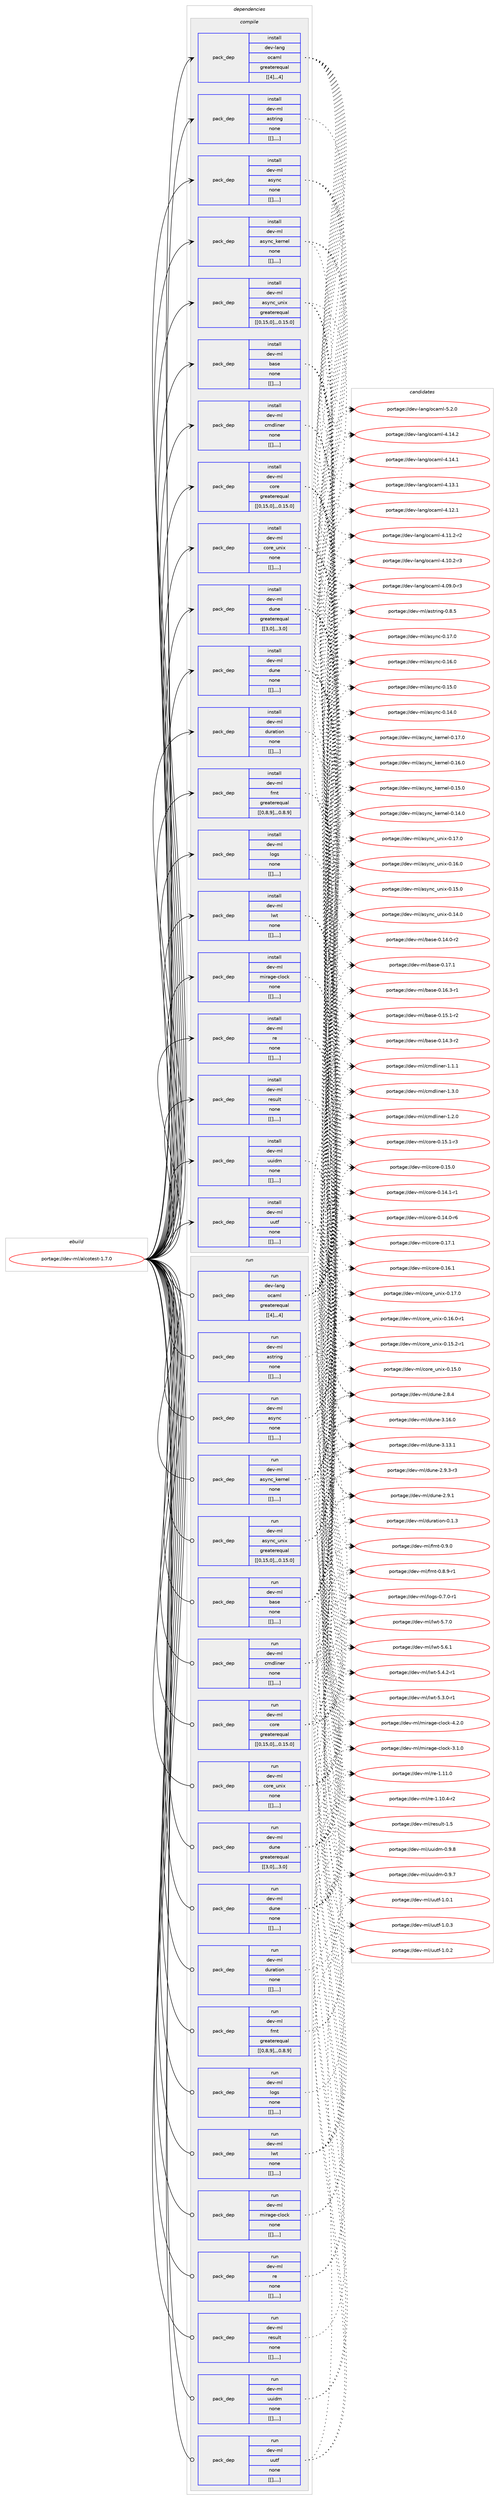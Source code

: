 digraph prolog {

# *************
# Graph options
# *************

newrank=true;
concentrate=true;
compound=true;
graph [rankdir=LR,fontname=Helvetica,fontsize=10,ranksep=1.5];#, ranksep=2.5, nodesep=0.2];
edge  [arrowhead=vee];
node  [fontname=Helvetica,fontsize=10];

# **********
# The ebuild
# **********

subgraph cluster_leftcol {
color=gray;
label=<<i>ebuild</i>>;
id [label="portage://dev-ml/alcotest-1.7.0", color=red, width=4, href="../dev-ml/alcotest-1.7.0.svg"];
}

# ****************
# The dependencies
# ****************

subgraph cluster_midcol {
color=gray;
label=<<i>dependencies</i>>;
subgraph cluster_compile {
fillcolor="#eeeeee";
style=filled;
label=<<i>compile</i>>;
subgraph pack87056 {
dependency118368 [label=<<TABLE BORDER="0" CELLBORDER="1" CELLSPACING="0" CELLPADDING="4" WIDTH="220"><TR><TD ROWSPAN="6" CELLPADDING="30">pack_dep</TD></TR><TR><TD WIDTH="110">install</TD></TR><TR><TD>dev-lang</TD></TR><TR><TD>ocaml</TD></TR><TR><TD>greaterequal</TD></TR><TR><TD>[[4],,,4]</TD></TR></TABLE>>, shape=none, color=blue];
}
id:e -> dependency118368:w [weight=20,style="solid",arrowhead="vee"];
subgraph pack87057 {
dependency118369 [label=<<TABLE BORDER="0" CELLBORDER="1" CELLSPACING="0" CELLPADDING="4" WIDTH="220"><TR><TD ROWSPAN="6" CELLPADDING="30">pack_dep</TD></TR><TR><TD WIDTH="110">install</TD></TR><TR><TD>dev-ml</TD></TR><TR><TD>astring</TD></TR><TR><TD>none</TD></TR><TR><TD>[[],,,,]</TD></TR></TABLE>>, shape=none, color=blue];
}
id:e -> dependency118369:w [weight=20,style="solid",arrowhead="vee"];
subgraph pack87058 {
dependency118370 [label=<<TABLE BORDER="0" CELLBORDER="1" CELLSPACING="0" CELLPADDING="4" WIDTH="220"><TR><TD ROWSPAN="6" CELLPADDING="30">pack_dep</TD></TR><TR><TD WIDTH="110">install</TD></TR><TR><TD>dev-ml</TD></TR><TR><TD>async</TD></TR><TR><TD>none</TD></TR><TR><TD>[[],,,,]</TD></TR></TABLE>>, shape=none, color=blue];
}
id:e -> dependency118370:w [weight=20,style="solid",arrowhead="vee"];
subgraph pack87059 {
dependency118371 [label=<<TABLE BORDER="0" CELLBORDER="1" CELLSPACING="0" CELLPADDING="4" WIDTH="220"><TR><TD ROWSPAN="6" CELLPADDING="30">pack_dep</TD></TR><TR><TD WIDTH="110">install</TD></TR><TR><TD>dev-ml</TD></TR><TR><TD>async_kernel</TD></TR><TR><TD>none</TD></TR><TR><TD>[[],,,,]</TD></TR></TABLE>>, shape=none, color=blue];
}
id:e -> dependency118371:w [weight=20,style="solid",arrowhead="vee"];
subgraph pack87060 {
dependency118372 [label=<<TABLE BORDER="0" CELLBORDER="1" CELLSPACING="0" CELLPADDING="4" WIDTH="220"><TR><TD ROWSPAN="6" CELLPADDING="30">pack_dep</TD></TR><TR><TD WIDTH="110">install</TD></TR><TR><TD>dev-ml</TD></TR><TR><TD>async_unix</TD></TR><TR><TD>greaterequal</TD></TR><TR><TD>[[0,15,0],,,0.15.0]</TD></TR></TABLE>>, shape=none, color=blue];
}
id:e -> dependency118372:w [weight=20,style="solid",arrowhead="vee"];
subgraph pack87061 {
dependency118373 [label=<<TABLE BORDER="0" CELLBORDER="1" CELLSPACING="0" CELLPADDING="4" WIDTH="220"><TR><TD ROWSPAN="6" CELLPADDING="30">pack_dep</TD></TR><TR><TD WIDTH="110">install</TD></TR><TR><TD>dev-ml</TD></TR><TR><TD>base</TD></TR><TR><TD>none</TD></TR><TR><TD>[[],,,,]</TD></TR></TABLE>>, shape=none, color=blue];
}
id:e -> dependency118373:w [weight=20,style="solid",arrowhead="vee"];
subgraph pack87062 {
dependency118374 [label=<<TABLE BORDER="0" CELLBORDER="1" CELLSPACING="0" CELLPADDING="4" WIDTH="220"><TR><TD ROWSPAN="6" CELLPADDING="30">pack_dep</TD></TR><TR><TD WIDTH="110">install</TD></TR><TR><TD>dev-ml</TD></TR><TR><TD>cmdliner</TD></TR><TR><TD>none</TD></TR><TR><TD>[[],,,,]</TD></TR></TABLE>>, shape=none, color=blue];
}
id:e -> dependency118374:w [weight=20,style="solid",arrowhead="vee"];
subgraph pack87063 {
dependency118375 [label=<<TABLE BORDER="0" CELLBORDER="1" CELLSPACING="0" CELLPADDING="4" WIDTH="220"><TR><TD ROWSPAN="6" CELLPADDING="30">pack_dep</TD></TR><TR><TD WIDTH="110">install</TD></TR><TR><TD>dev-ml</TD></TR><TR><TD>core</TD></TR><TR><TD>greaterequal</TD></TR><TR><TD>[[0,15,0],,,0.15.0]</TD></TR></TABLE>>, shape=none, color=blue];
}
id:e -> dependency118375:w [weight=20,style="solid",arrowhead="vee"];
subgraph pack87064 {
dependency118376 [label=<<TABLE BORDER="0" CELLBORDER="1" CELLSPACING="0" CELLPADDING="4" WIDTH="220"><TR><TD ROWSPAN="6" CELLPADDING="30">pack_dep</TD></TR><TR><TD WIDTH="110">install</TD></TR><TR><TD>dev-ml</TD></TR><TR><TD>core_unix</TD></TR><TR><TD>none</TD></TR><TR><TD>[[],,,,]</TD></TR></TABLE>>, shape=none, color=blue];
}
id:e -> dependency118376:w [weight=20,style="solid",arrowhead="vee"];
subgraph pack87065 {
dependency118377 [label=<<TABLE BORDER="0" CELLBORDER="1" CELLSPACING="0" CELLPADDING="4" WIDTH="220"><TR><TD ROWSPAN="6" CELLPADDING="30">pack_dep</TD></TR><TR><TD WIDTH="110">install</TD></TR><TR><TD>dev-ml</TD></TR><TR><TD>dune</TD></TR><TR><TD>greaterequal</TD></TR><TR><TD>[[3,0],,,3.0]</TD></TR></TABLE>>, shape=none, color=blue];
}
id:e -> dependency118377:w [weight=20,style="solid",arrowhead="vee"];
subgraph pack87066 {
dependency118378 [label=<<TABLE BORDER="0" CELLBORDER="1" CELLSPACING="0" CELLPADDING="4" WIDTH="220"><TR><TD ROWSPAN="6" CELLPADDING="30">pack_dep</TD></TR><TR><TD WIDTH="110">install</TD></TR><TR><TD>dev-ml</TD></TR><TR><TD>dune</TD></TR><TR><TD>none</TD></TR><TR><TD>[[],,,,]</TD></TR></TABLE>>, shape=none, color=blue];
}
id:e -> dependency118378:w [weight=20,style="solid",arrowhead="vee"];
subgraph pack87067 {
dependency118379 [label=<<TABLE BORDER="0" CELLBORDER="1" CELLSPACING="0" CELLPADDING="4" WIDTH="220"><TR><TD ROWSPAN="6" CELLPADDING="30">pack_dep</TD></TR><TR><TD WIDTH="110">install</TD></TR><TR><TD>dev-ml</TD></TR><TR><TD>duration</TD></TR><TR><TD>none</TD></TR><TR><TD>[[],,,,]</TD></TR></TABLE>>, shape=none, color=blue];
}
id:e -> dependency118379:w [weight=20,style="solid",arrowhead="vee"];
subgraph pack87068 {
dependency118380 [label=<<TABLE BORDER="0" CELLBORDER="1" CELLSPACING="0" CELLPADDING="4" WIDTH="220"><TR><TD ROWSPAN="6" CELLPADDING="30">pack_dep</TD></TR><TR><TD WIDTH="110">install</TD></TR><TR><TD>dev-ml</TD></TR><TR><TD>fmt</TD></TR><TR><TD>greaterequal</TD></TR><TR><TD>[[0,8,9],,,0.8.9]</TD></TR></TABLE>>, shape=none, color=blue];
}
id:e -> dependency118380:w [weight=20,style="solid",arrowhead="vee"];
subgraph pack87069 {
dependency118381 [label=<<TABLE BORDER="0" CELLBORDER="1" CELLSPACING="0" CELLPADDING="4" WIDTH="220"><TR><TD ROWSPAN="6" CELLPADDING="30">pack_dep</TD></TR><TR><TD WIDTH="110">install</TD></TR><TR><TD>dev-ml</TD></TR><TR><TD>logs</TD></TR><TR><TD>none</TD></TR><TR><TD>[[],,,,]</TD></TR></TABLE>>, shape=none, color=blue];
}
id:e -> dependency118381:w [weight=20,style="solid",arrowhead="vee"];
subgraph pack87070 {
dependency118382 [label=<<TABLE BORDER="0" CELLBORDER="1" CELLSPACING="0" CELLPADDING="4" WIDTH="220"><TR><TD ROWSPAN="6" CELLPADDING="30">pack_dep</TD></TR><TR><TD WIDTH="110">install</TD></TR><TR><TD>dev-ml</TD></TR><TR><TD>lwt</TD></TR><TR><TD>none</TD></TR><TR><TD>[[],,,,]</TD></TR></TABLE>>, shape=none, color=blue];
}
id:e -> dependency118382:w [weight=20,style="solid",arrowhead="vee"];
subgraph pack87071 {
dependency118383 [label=<<TABLE BORDER="0" CELLBORDER="1" CELLSPACING="0" CELLPADDING="4" WIDTH="220"><TR><TD ROWSPAN="6" CELLPADDING="30">pack_dep</TD></TR><TR><TD WIDTH="110">install</TD></TR><TR><TD>dev-ml</TD></TR><TR><TD>mirage-clock</TD></TR><TR><TD>none</TD></TR><TR><TD>[[],,,,]</TD></TR></TABLE>>, shape=none, color=blue];
}
id:e -> dependency118383:w [weight=20,style="solid",arrowhead="vee"];
subgraph pack87072 {
dependency118384 [label=<<TABLE BORDER="0" CELLBORDER="1" CELLSPACING="0" CELLPADDING="4" WIDTH="220"><TR><TD ROWSPAN="6" CELLPADDING="30">pack_dep</TD></TR><TR><TD WIDTH="110">install</TD></TR><TR><TD>dev-ml</TD></TR><TR><TD>re</TD></TR><TR><TD>none</TD></TR><TR><TD>[[],,,,]</TD></TR></TABLE>>, shape=none, color=blue];
}
id:e -> dependency118384:w [weight=20,style="solid",arrowhead="vee"];
subgraph pack87073 {
dependency118385 [label=<<TABLE BORDER="0" CELLBORDER="1" CELLSPACING="0" CELLPADDING="4" WIDTH="220"><TR><TD ROWSPAN="6" CELLPADDING="30">pack_dep</TD></TR><TR><TD WIDTH="110">install</TD></TR><TR><TD>dev-ml</TD></TR><TR><TD>result</TD></TR><TR><TD>none</TD></TR><TR><TD>[[],,,,]</TD></TR></TABLE>>, shape=none, color=blue];
}
id:e -> dependency118385:w [weight=20,style="solid",arrowhead="vee"];
subgraph pack87074 {
dependency118386 [label=<<TABLE BORDER="0" CELLBORDER="1" CELLSPACING="0" CELLPADDING="4" WIDTH="220"><TR><TD ROWSPAN="6" CELLPADDING="30">pack_dep</TD></TR><TR><TD WIDTH="110">install</TD></TR><TR><TD>dev-ml</TD></TR><TR><TD>uuidm</TD></TR><TR><TD>none</TD></TR><TR><TD>[[],,,,]</TD></TR></TABLE>>, shape=none, color=blue];
}
id:e -> dependency118386:w [weight=20,style="solid",arrowhead="vee"];
subgraph pack87075 {
dependency118387 [label=<<TABLE BORDER="0" CELLBORDER="1" CELLSPACING="0" CELLPADDING="4" WIDTH="220"><TR><TD ROWSPAN="6" CELLPADDING="30">pack_dep</TD></TR><TR><TD WIDTH="110">install</TD></TR><TR><TD>dev-ml</TD></TR><TR><TD>uutf</TD></TR><TR><TD>none</TD></TR><TR><TD>[[],,,,]</TD></TR></TABLE>>, shape=none, color=blue];
}
id:e -> dependency118387:w [weight=20,style="solid",arrowhead="vee"];
}
subgraph cluster_compileandrun {
fillcolor="#eeeeee";
style=filled;
label=<<i>compile and run</i>>;
}
subgraph cluster_run {
fillcolor="#eeeeee";
style=filled;
label=<<i>run</i>>;
subgraph pack87076 {
dependency118388 [label=<<TABLE BORDER="0" CELLBORDER="1" CELLSPACING="0" CELLPADDING="4" WIDTH="220"><TR><TD ROWSPAN="6" CELLPADDING="30">pack_dep</TD></TR><TR><TD WIDTH="110">run</TD></TR><TR><TD>dev-lang</TD></TR><TR><TD>ocaml</TD></TR><TR><TD>greaterequal</TD></TR><TR><TD>[[4],,,4]</TD></TR></TABLE>>, shape=none, color=blue];
}
id:e -> dependency118388:w [weight=20,style="solid",arrowhead="odot"];
subgraph pack87077 {
dependency118389 [label=<<TABLE BORDER="0" CELLBORDER="1" CELLSPACING="0" CELLPADDING="4" WIDTH="220"><TR><TD ROWSPAN="6" CELLPADDING="30">pack_dep</TD></TR><TR><TD WIDTH="110">run</TD></TR><TR><TD>dev-ml</TD></TR><TR><TD>astring</TD></TR><TR><TD>none</TD></TR><TR><TD>[[],,,,]</TD></TR></TABLE>>, shape=none, color=blue];
}
id:e -> dependency118389:w [weight=20,style="solid",arrowhead="odot"];
subgraph pack87078 {
dependency118390 [label=<<TABLE BORDER="0" CELLBORDER="1" CELLSPACING="0" CELLPADDING="4" WIDTH="220"><TR><TD ROWSPAN="6" CELLPADDING="30">pack_dep</TD></TR><TR><TD WIDTH="110">run</TD></TR><TR><TD>dev-ml</TD></TR><TR><TD>async</TD></TR><TR><TD>none</TD></TR><TR><TD>[[],,,,]</TD></TR></TABLE>>, shape=none, color=blue];
}
id:e -> dependency118390:w [weight=20,style="solid",arrowhead="odot"];
subgraph pack87079 {
dependency118391 [label=<<TABLE BORDER="0" CELLBORDER="1" CELLSPACING="0" CELLPADDING="4" WIDTH="220"><TR><TD ROWSPAN="6" CELLPADDING="30">pack_dep</TD></TR><TR><TD WIDTH="110">run</TD></TR><TR><TD>dev-ml</TD></TR><TR><TD>async_kernel</TD></TR><TR><TD>none</TD></TR><TR><TD>[[],,,,]</TD></TR></TABLE>>, shape=none, color=blue];
}
id:e -> dependency118391:w [weight=20,style="solid",arrowhead="odot"];
subgraph pack87080 {
dependency118392 [label=<<TABLE BORDER="0" CELLBORDER="1" CELLSPACING="0" CELLPADDING="4" WIDTH="220"><TR><TD ROWSPAN="6" CELLPADDING="30">pack_dep</TD></TR><TR><TD WIDTH="110">run</TD></TR><TR><TD>dev-ml</TD></TR><TR><TD>async_unix</TD></TR><TR><TD>greaterequal</TD></TR><TR><TD>[[0,15,0],,,0.15.0]</TD></TR></TABLE>>, shape=none, color=blue];
}
id:e -> dependency118392:w [weight=20,style="solid",arrowhead="odot"];
subgraph pack87081 {
dependency118393 [label=<<TABLE BORDER="0" CELLBORDER="1" CELLSPACING="0" CELLPADDING="4" WIDTH="220"><TR><TD ROWSPAN="6" CELLPADDING="30">pack_dep</TD></TR><TR><TD WIDTH="110">run</TD></TR><TR><TD>dev-ml</TD></TR><TR><TD>base</TD></TR><TR><TD>none</TD></TR><TR><TD>[[],,,,]</TD></TR></TABLE>>, shape=none, color=blue];
}
id:e -> dependency118393:w [weight=20,style="solid",arrowhead="odot"];
subgraph pack87082 {
dependency118394 [label=<<TABLE BORDER="0" CELLBORDER="1" CELLSPACING="0" CELLPADDING="4" WIDTH="220"><TR><TD ROWSPAN="6" CELLPADDING="30">pack_dep</TD></TR><TR><TD WIDTH="110">run</TD></TR><TR><TD>dev-ml</TD></TR><TR><TD>cmdliner</TD></TR><TR><TD>none</TD></TR><TR><TD>[[],,,,]</TD></TR></TABLE>>, shape=none, color=blue];
}
id:e -> dependency118394:w [weight=20,style="solid",arrowhead="odot"];
subgraph pack87083 {
dependency118395 [label=<<TABLE BORDER="0" CELLBORDER="1" CELLSPACING="0" CELLPADDING="4" WIDTH="220"><TR><TD ROWSPAN="6" CELLPADDING="30">pack_dep</TD></TR><TR><TD WIDTH="110">run</TD></TR><TR><TD>dev-ml</TD></TR><TR><TD>core</TD></TR><TR><TD>greaterequal</TD></TR><TR><TD>[[0,15,0],,,0.15.0]</TD></TR></TABLE>>, shape=none, color=blue];
}
id:e -> dependency118395:w [weight=20,style="solid",arrowhead="odot"];
subgraph pack87084 {
dependency118396 [label=<<TABLE BORDER="0" CELLBORDER="1" CELLSPACING="0" CELLPADDING="4" WIDTH="220"><TR><TD ROWSPAN="6" CELLPADDING="30">pack_dep</TD></TR><TR><TD WIDTH="110">run</TD></TR><TR><TD>dev-ml</TD></TR><TR><TD>core_unix</TD></TR><TR><TD>none</TD></TR><TR><TD>[[],,,,]</TD></TR></TABLE>>, shape=none, color=blue];
}
id:e -> dependency118396:w [weight=20,style="solid",arrowhead="odot"];
subgraph pack87085 {
dependency118397 [label=<<TABLE BORDER="0" CELLBORDER="1" CELLSPACING="0" CELLPADDING="4" WIDTH="220"><TR><TD ROWSPAN="6" CELLPADDING="30">pack_dep</TD></TR><TR><TD WIDTH="110">run</TD></TR><TR><TD>dev-ml</TD></TR><TR><TD>dune</TD></TR><TR><TD>greaterequal</TD></TR><TR><TD>[[3,0],,,3.0]</TD></TR></TABLE>>, shape=none, color=blue];
}
id:e -> dependency118397:w [weight=20,style="solid",arrowhead="odot"];
subgraph pack87086 {
dependency118398 [label=<<TABLE BORDER="0" CELLBORDER="1" CELLSPACING="0" CELLPADDING="4" WIDTH="220"><TR><TD ROWSPAN="6" CELLPADDING="30">pack_dep</TD></TR><TR><TD WIDTH="110">run</TD></TR><TR><TD>dev-ml</TD></TR><TR><TD>dune</TD></TR><TR><TD>none</TD></TR><TR><TD>[[],,,,]</TD></TR></TABLE>>, shape=none, color=blue];
}
id:e -> dependency118398:w [weight=20,style="solid",arrowhead="odot"];
subgraph pack87087 {
dependency118399 [label=<<TABLE BORDER="0" CELLBORDER="1" CELLSPACING="0" CELLPADDING="4" WIDTH="220"><TR><TD ROWSPAN="6" CELLPADDING="30">pack_dep</TD></TR><TR><TD WIDTH="110">run</TD></TR><TR><TD>dev-ml</TD></TR><TR><TD>duration</TD></TR><TR><TD>none</TD></TR><TR><TD>[[],,,,]</TD></TR></TABLE>>, shape=none, color=blue];
}
id:e -> dependency118399:w [weight=20,style="solid",arrowhead="odot"];
subgraph pack87088 {
dependency118400 [label=<<TABLE BORDER="0" CELLBORDER="1" CELLSPACING="0" CELLPADDING="4" WIDTH="220"><TR><TD ROWSPAN="6" CELLPADDING="30">pack_dep</TD></TR><TR><TD WIDTH="110">run</TD></TR><TR><TD>dev-ml</TD></TR><TR><TD>fmt</TD></TR><TR><TD>greaterequal</TD></TR><TR><TD>[[0,8,9],,,0.8.9]</TD></TR></TABLE>>, shape=none, color=blue];
}
id:e -> dependency118400:w [weight=20,style="solid",arrowhead="odot"];
subgraph pack87089 {
dependency118401 [label=<<TABLE BORDER="0" CELLBORDER="1" CELLSPACING="0" CELLPADDING="4" WIDTH="220"><TR><TD ROWSPAN="6" CELLPADDING="30">pack_dep</TD></TR><TR><TD WIDTH="110">run</TD></TR><TR><TD>dev-ml</TD></TR><TR><TD>logs</TD></TR><TR><TD>none</TD></TR><TR><TD>[[],,,,]</TD></TR></TABLE>>, shape=none, color=blue];
}
id:e -> dependency118401:w [weight=20,style="solid",arrowhead="odot"];
subgraph pack87090 {
dependency118402 [label=<<TABLE BORDER="0" CELLBORDER="1" CELLSPACING="0" CELLPADDING="4" WIDTH="220"><TR><TD ROWSPAN="6" CELLPADDING="30">pack_dep</TD></TR><TR><TD WIDTH="110">run</TD></TR><TR><TD>dev-ml</TD></TR><TR><TD>lwt</TD></TR><TR><TD>none</TD></TR><TR><TD>[[],,,,]</TD></TR></TABLE>>, shape=none, color=blue];
}
id:e -> dependency118402:w [weight=20,style="solid",arrowhead="odot"];
subgraph pack87091 {
dependency118403 [label=<<TABLE BORDER="0" CELLBORDER="1" CELLSPACING="0" CELLPADDING="4" WIDTH="220"><TR><TD ROWSPAN="6" CELLPADDING="30">pack_dep</TD></TR><TR><TD WIDTH="110">run</TD></TR><TR><TD>dev-ml</TD></TR><TR><TD>mirage-clock</TD></TR><TR><TD>none</TD></TR><TR><TD>[[],,,,]</TD></TR></TABLE>>, shape=none, color=blue];
}
id:e -> dependency118403:w [weight=20,style="solid",arrowhead="odot"];
subgraph pack87092 {
dependency118404 [label=<<TABLE BORDER="0" CELLBORDER="1" CELLSPACING="0" CELLPADDING="4" WIDTH="220"><TR><TD ROWSPAN="6" CELLPADDING="30">pack_dep</TD></TR><TR><TD WIDTH="110">run</TD></TR><TR><TD>dev-ml</TD></TR><TR><TD>re</TD></TR><TR><TD>none</TD></TR><TR><TD>[[],,,,]</TD></TR></TABLE>>, shape=none, color=blue];
}
id:e -> dependency118404:w [weight=20,style="solid",arrowhead="odot"];
subgraph pack87093 {
dependency118405 [label=<<TABLE BORDER="0" CELLBORDER="1" CELLSPACING="0" CELLPADDING="4" WIDTH="220"><TR><TD ROWSPAN="6" CELLPADDING="30">pack_dep</TD></TR><TR><TD WIDTH="110">run</TD></TR><TR><TD>dev-ml</TD></TR><TR><TD>result</TD></TR><TR><TD>none</TD></TR><TR><TD>[[],,,,]</TD></TR></TABLE>>, shape=none, color=blue];
}
id:e -> dependency118405:w [weight=20,style="solid",arrowhead="odot"];
subgraph pack87094 {
dependency118406 [label=<<TABLE BORDER="0" CELLBORDER="1" CELLSPACING="0" CELLPADDING="4" WIDTH="220"><TR><TD ROWSPAN="6" CELLPADDING="30">pack_dep</TD></TR><TR><TD WIDTH="110">run</TD></TR><TR><TD>dev-ml</TD></TR><TR><TD>uuidm</TD></TR><TR><TD>none</TD></TR><TR><TD>[[],,,,]</TD></TR></TABLE>>, shape=none, color=blue];
}
id:e -> dependency118406:w [weight=20,style="solid",arrowhead="odot"];
subgraph pack87095 {
dependency118407 [label=<<TABLE BORDER="0" CELLBORDER="1" CELLSPACING="0" CELLPADDING="4" WIDTH="220"><TR><TD ROWSPAN="6" CELLPADDING="30">pack_dep</TD></TR><TR><TD WIDTH="110">run</TD></TR><TR><TD>dev-ml</TD></TR><TR><TD>uutf</TD></TR><TR><TD>none</TD></TR><TR><TD>[[],,,,]</TD></TR></TABLE>>, shape=none, color=blue];
}
id:e -> dependency118407:w [weight=20,style="solid",arrowhead="odot"];
}
}

# **************
# The candidates
# **************

subgraph cluster_choices {
rank=same;
color=gray;
label=<<i>candidates</i>>;

subgraph choice87056 {
color=black;
nodesep=1;
choice1001011184510897110103471119997109108455346504648 [label="portage://dev-lang/ocaml-5.2.0", color=red, width=4,href="../dev-lang/ocaml-5.2.0.svg"];
choice100101118451089711010347111999710910845524649524650 [label="portage://dev-lang/ocaml-4.14.2", color=red, width=4,href="../dev-lang/ocaml-4.14.2.svg"];
choice100101118451089711010347111999710910845524649524649 [label="portage://dev-lang/ocaml-4.14.1", color=red, width=4,href="../dev-lang/ocaml-4.14.1.svg"];
choice100101118451089711010347111999710910845524649514649 [label="portage://dev-lang/ocaml-4.13.1", color=red, width=4,href="../dev-lang/ocaml-4.13.1.svg"];
choice100101118451089711010347111999710910845524649504649 [label="portage://dev-lang/ocaml-4.12.1", color=red, width=4,href="../dev-lang/ocaml-4.12.1.svg"];
choice1001011184510897110103471119997109108455246494946504511450 [label="portage://dev-lang/ocaml-4.11.2-r2", color=red, width=4,href="../dev-lang/ocaml-4.11.2-r2.svg"];
choice1001011184510897110103471119997109108455246494846504511451 [label="portage://dev-lang/ocaml-4.10.2-r3", color=red, width=4,href="../dev-lang/ocaml-4.10.2-r3.svg"];
choice1001011184510897110103471119997109108455246485746484511451 [label="portage://dev-lang/ocaml-4.09.0-r3", color=red, width=4,href="../dev-lang/ocaml-4.09.0-r3.svg"];
dependency118368:e -> choice1001011184510897110103471119997109108455346504648:w [style=dotted,weight="100"];
dependency118368:e -> choice100101118451089711010347111999710910845524649524650:w [style=dotted,weight="100"];
dependency118368:e -> choice100101118451089711010347111999710910845524649524649:w [style=dotted,weight="100"];
dependency118368:e -> choice100101118451089711010347111999710910845524649514649:w [style=dotted,weight="100"];
dependency118368:e -> choice100101118451089711010347111999710910845524649504649:w [style=dotted,weight="100"];
dependency118368:e -> choice1001011184510897110103471119997109108455246494946504511450:w [style=dotted,weight="100"];
dependency118368:e -> choice1001011184510897110103471119997109108455246494846504511451:w [style=dotted,weight="100"];
dependency118368:e -> choice1001011184510897110103471119997109108455246485746484511451:w [style=dotted,weight="100"];
}
subgraph choice87057 {
color=black;
nodesep=1;
choice100101118451091084797115116114105110103454846564653 [label="portage://dev-ml/astring-0.8.5", color=red, width=4,href="../dev-ml/astring-0.8.5.svg"];
dependency118369:e -> choice100101118451091084797115116114105110103454846564653:w [style=dotted,weight="100"];
}
subgraph choice87058 {
color=black;
nodesep=1;
choice1001011184510910847971151211109945484649554648 [label="portage://dev-ml/async-0.17.0", color=red, width=4,href="../dev-ml/async-0.17.0.svg"];
choice1001011184510910847971151211109945484649544648 [label="portage://dev-ml/async-0.16.0", color=red, width=4,href="../dev-ml/async-0.16.0.svg"];
choice1001011184510910847971151211109945484649534648 [label="portage://dev-ml/async-0.15.0", color=red, width=4,href="../dev-ml/async-0.15.0.svg"];
choice1001011184510910847971151211109945484649524648 [label="portage://dev-ml/async-0.14.0", color=red, width=4,href="../dev-ml/async-0.14.0.svg"];
dependency118370:e -> choice1001011184510910847971151211109945484649554648:w [style=dotted,weight="100"];
dependency118370:e -> choice1001011184510910847971151211109945484649544648:w [style=dotted,weight="100"];
dependency118370:e -> choice1001011184510910847971151211109945484649534648:w [style=dotted,weight="100"];
dependency118370:e -> choice1001011184510910847971151211109945484649524648:w [style=dotted,weight="100"];
}
subgraph choice87059 {
color=black;
nodesep=1;
choice100101118451091084797115121110999510710111411010110845484649554648 [label="portage://dev-ml/async_kernel-0.17.0", color=red, width=4,href="../dev-ml/async_kernel-0.17.0.svg"];
choice100101118451091084797115121110999510710111411010110845484649544648 [label="portage://dev-ml/async_kernel-0.16.0", color=red, width=4,href="../dev-ml/async_kernel-0.16.0.svg"];
choice100101118451091084797115121110999510710111411010110845484649534648 [label="portage://dev-ml/async_kernel-0.15.0", color=red, width=4,href="../dev-ml/async_kernel-0.15.0.svg"];
choice100101118451091084797115121110999510710111411010110845484649524648 [label="portage://dev-ml/async_kernel-0.14.0", color=red, width=4,href="../dev-ml/async_kernel-0.14.0.svg"];
dependency118371:e -> choice100101118451091084797115121110999510710111411010110845484649554648:w [style=dotted,weight="100"];
dependency118371:e -> choice100101118451091084797115121110999510710111411010110845484649544648:w [style=dotted,weight="100"];
dependency118371:e -> choice100101118451091084797115121110999510710111411010110845484649534648:w [style=dotted,weight="100"];
dependency118371:e -> choice100101118451091084797115121110999510710111411010110845484649524648:w [style=dotted,weight="100"];
}
subgraph choice87060 {
color=black;
nodesep=1;
choice100101118451091084797115121110999511711010512045484649554648 [label="portage://dev-ml/async_unix-0.17.0", color=red, width=4,href="../dev-ml/async_unix-0.17.0.svg"];
choice100101118451091084797115121110999511711010512045484649544648 [label="portage://dev-ml/async_unix-0.16.0", color=red, width=4,href="../dev-ml/async_unix-0.16.0.svg"];
choice100101118451091084797115121110999511711010512045484649534648 [label="portage://dev-ml/async_unix-0.15.0", color=red, width=4,href="../dev-ml/async_unix-0.15.0.svg"];
choice100101118451091084797115121110999511711010512045484649524648 [label="portage://dev-ml/async_unix-0.14.0", color=red, width=4,href="../dev-ml/async_unix-0.14.0.svg"];
dependency118372:e -> choice100101118451091084797115121110999511711010512045484649554648:w [style=dotted,weight="100"];
dependency118372:e -> choice100101118451091084797115121110999511711010512045484649544648:w [style=dotted,weight="100"];
dependency118372:e -> choice100101118451091084797115121110999511711010512045484649534648:w [style=dotted,weight="100"];
dependency118372:e -> choice100101118451091084797115121110999511711010512045484649524648:w [style=dotted,weight="100"];
}
subgraph choice87061 {
color=black;
nodesep=1;
choice1001011184510910847989711510145484649554649 [label="portage://dev-ml/base-0.17.1", color=red, width=4,href="../dev-ml/base-0.17.1.svg"];
choice10010111845109108479897115101454846495446514511449 [label="portage://dev-ml/base-0.16.3-r1", color=red, width=4,href="../dev-ml/base-0.16.3-r1.svg"];
choice10010111845109108479897115101454846495346494511450 [label="portage://dev-ml/base-0.15.1-r2", color=red, width=4,href="../dev-ml/base-0.15.1-r2.svg"];
choice10010111845109108479897115101454846495246514511450 [label="portage://dev-ml/base-0.14.3-r2", color=red, width=4,href="../dev-ml/base-0.14.3-r2.svg"];
choice10010111845109108479897115101454846495246484511450 [label="portage://dev-ml/base-0.14.0-r2", color=red, width=4,href="../dev-ml/base-0.14.0-r2.svg"];
dependency118373:e -> choice1001011184510910847989711510145484649554649:w [style=dotted,weight="100"];
dependency118373:e -> choice10010111845109108479897115101454846495446514511449:w [style=dotted,weight="100"];
dependency118373:e -> choice10010111845109108479897115101454846495346494511450:w [style=dotted,weight="100"];
dependency118373:e -> choice10010111845109108479897115101454846495246514511450:w [style=dotted,weight="100"];
dependency118373:e -> choice10010111845109108479897115101454846495246484511450:w [style=dotted,weight="100"];
}
subgraph choice87062 {
color=black;
nodesep=1;
choice100101118451091084799109100108105110101114454946514648 [label="portage://dev-ml/cmdliner-1.3.0", color=red, width=4,href="../dev-ml/cmdliner-1.3.0.svg"];
choice100101118451091084799109100108105110101114454946504648 [label="portage://dev-ml/cmdliner-1.2.0", color=red, width=4,href="../dev-ml/cmdliner-1.2.0.svg"];
choice100101118451091084799109100108105110101114454946494649 [label="portage://dev-ml/cmdliner-1.1.1", color=red, width=4,href="../dev-ml/cmdliner-1.1.1.svg"];
dependency118374:e -> choice100101118451091084799109100108105110101114454946514648:w [style=dotted,weight="100"];
dependency118374:e -> choice100101118451091084799109100108105110101114454946504648:w [style=dotted,weight="100"];
dependency118374:e -> choice100101118451091084799109100108105110101114454946494649:w [style=dotted,weight="100"];
}
subgraph choice87063 {
color=black;
nodesep=1;
choice10010111845109108479911111410145484649554649 [label="portage://dev-ml/core-0.17.1", color=red, width=4,href="../dev-ml/core-0.17.1.svg"];
choice10010111845109108479911111410145484649544649 [label="portage://dev-ml/core-0.16.1", color=red, width=4,href="../dev-ml/core-0.16.1.svg"];
choice100101118451091084799111114101454846495346494511451 [label="portage://dev-ml/core-0.15.1-r3", color=red, width=4,href="../dev-ml/core-0.15.1-r3.svg"];
choice10010111845109108479911111410145484649534648 [label="portage://dev-ml/core-0.15.0", color=red, width=4,href="../dev-ml/core-0.15.0.svg"];
choice100101118451091084799111114101454846495246494511449 [label="portage://dev-ml/core-0.14.1-r1", color=red, width=4,href="../dev-ml/core-0.14.1-r1.svg"];
choice100101118451091084799111114101454846495246484511454 [label="portage://dev-ml/core-0.14.0-r6", color=red, width=4,href="../dev-ml/core-0.14.0-r6.svg"];
dependency118375:e -> choice10010111845109108479911111410145484649554649:w [style=dotted,weight="100"];
dependency118375:e -> choice10010111845109108479911111410145484649544649:w [style=dotted,weight="100"];
dependency118375:e -> choice100101118451091084799111114101454846495346494511451:w [style=dotted,weight="100"];
dependency118375:e -> choice10010111845109108479911111410145484649534648:w [style=dotted,weight="100"];
dependency118375:e -> choice100101118451091084799111114101454846495246494511449:w [style=dotted,weight="100"];
dependency118375:e -> choice100101118451091084799111114101454846495246484511454:w [style=dotted,weight="100"];
}
subgraph choice87064 {
color=black;
nodesep=1;
choice1001011184510910847991111141019511711010512045484649554648 [label="portage://dev-ml/core_unix-0.17.0", color=red, width=4,href="../dev-ml/core_unix-0.17.0.svg"];
choice10010111845109108479911111410195117110105120454846495446484511449 [label="portage://dev-ml/core_unix-0.16.0-r1", color=red, width=4,href="../dev-ml/core_unix-0.16.0-r1.svg"];
choice10010111845109108479911111410195117110105120454846495346504511449 [label="portage://dev-ml/core_unix-0.15.2-r1", color=red, width=4,href="../dev-ml/core_unix-0.15.2-r1.svg"];
choice1001011184510910847991111141019511711010512045484649534648 [label="portage://dev-ml/core_unix-0.15.0", color=red, width=4,href="../dev-ml/core_unix-0.15.0.svg"];
dependency118376:e -> choice1001011184510910847991111141019511711010512045484649554648:w [style=dotted,weight="100"];
dependency118376:e -> choice10010111845109108479911111410195117110105120454846495446484511449:w [style=dotted,weight="100"];
dependency118376:e -> choice10010111845109108479911111410195117110105120454846495346504511449:w [style=dotted,weight="100"];
dependency118376:e -> choice1001011184510910847991111141019511711010512045484649534648:w [style=dotted,weight="100"];
}
subgraph choice87065 {
color=black;
nodesep=1;
choice100101118451091084710011711010145514649544648 [label="portage://dev-ml/dune-3.16.0", color=red, width=4,href="../dev-ml/dune-3.16.0.svg"];
choice100101118451091084710011711010145514649514649 [label="portage://dev-ml/dune-3.13.1", color=red, width=4,href="../dev-ml/dune-3.13.1.svg"];
choice10010111845109108471001171101014550465746514511451 [label="portage://dev-ml/dune-2.9.3-r3", color=red, width=4,href="../dev-ml/dune-2.9.3-r3.svg"];
choice1001011184510910847100117110101455046574649 [label="portage://dev-ml/dune-2.9.1", color=red, width=4,href="../dev-ml/dune-2.9.1.svg"];
choice1001011184510910847100117110101455046564652 [label="portage://dev-ml/dune-2.8.4", color=red, width=4,href="../dev-ml/dune-2.8.4.svg"];
dependency118377:e -> choice100101118451091084710011711010145514649544648:w [style=dotted,weight="100"];
dependency118377:e -> choice100101118451091084710011711010145514649514649:w [style=dotted,weight="100"];
dependency118377:e -> choice10010111845109108471001171101014550465746514511451:w [style=dotted,weight="100"];
dependency118377:e -> choice1001011184510910847100117110101455046574649:w [style=dotted,weight="100"];
dependency118377:e -> choice1001011184510910847100117110101455046564652:w [style=dotted,weight="100"];
}
subgraph choice87066 {
color=black;
nodesep=1;
choice100101118451091084710011711010145514649544648 [label="portage://dev-ml/dune-3.16.0", color=red, width=4,href="../dev-ml/dune-3.16.0.svg"];
choice100101118451091084710011711010145514649514649 [label="portage://dev-ml/dune-3.13.1", color=red, width=4,href="../dev-ml/dune-3.13.1.svg"];
choice10010111845109108471001171101014550465746514511451 [label="portage://dev-ml/dune-2.9.3-r3", color=red, width=4,href="../dev-ml/dune-2.9.3-r3.svg"];
choice1001011184510910847100117110101455046574649 [label="portage://dev-ml/dune-2.9.1", color=red, width=4,href="../dev-ml/dune-2.9.1.svg"];
choice1001011184510910847100117110101455046564652 [label="portage://dev-ml/dune-2.8.4", color=red, width=4,href="../dev-ml/dune-2.8.4.svg"];
dependency118378:e -> choice100101118451091084710011711010145514649544648:w [style=dotted,weight="100"];
dependency118378:e -> choice100101118451091084710011711010145514649514649:w [style=dotted,weight="100"];
dependency118378:e -> choice10010111845109108471001171101014550465746514511451:w [style=dotted,weight="100"];
dependency118378:e -> choice1001011184510910847100117110101455046574649:w [style=dotted,weight="100"];
dependency118378:e -> choice1001011184510910847100117110101455046564652:w [style=dotted,weight="100"];
}
subgraph choice87067 {
color=black;
nodesep=1;
choice100101118451091084710011711497116105111110454846494651 [label="portage://dev-ml/duration-0.1.3", color=red, width=4,href="../dev-ml/duration-0.1.3.svg"];
dependency118379:e -> choice100101118451091084710011711497116105111110454846494651:w [style=dotted,weight="100"];
}
subgraph choice87068 {
color=black;
nodesep=1;
choice1001011184510910847102109116454846574648 [label="portage://dev-ml/fmt-0.9.0", color=red, width=4,href="../dev-ml/fmt-0.9.0.svg"];
choice10010111845109108471021091164548465646574511449 [label="portage://dev-ml/fmt-0.8.9-r1", color=red, width=4,href="../dev-ml/fmt-0.8.9-r1.svg"];
dependency118380:e -> choice1001011184510910847102109116454846574648:w [style=dotted,weight="100"];
dependency118380:e -> choice10010111845109108471021091164548465646574511449:w [style=dotted,weight="100"];
}
subgraph choice87069 {
color=black;
nodesep=1;
choice10010111845109108471081111031154548465546484511449 [label="portage://dev-ml/logs-0.7.0-r1", color=red, width=4,href="../dev-ml/logs-0.7.0-r1.svg"];
dependency118381:e -> choice10010111845109108471081111031154548465546484511449:w [style=dotted,weight="100"];
}
subgraph choice87070 {
color=black;
nodesep=1;
choice1001011184510910847108119116455346554648 [label="portage://dev-ml/lwt-5.7.0", color=red, width=4,href="../dev-ml/lwt-5.7.0.svg"];
choice1001011184510910847108119116455346544649 [label="portage://dev-ml/lwt-5.6.1", color=red, width=4,href="../dev-ml/lwt-5.6.1.svg"];
choice10010111845109108471081191164553465246504511449 [label="portage://dev-ml/lwt-5.4.2-r1", color=red, width=4,href="../dev-ml/lwt-5.4.2-r1.svg"];
choice10010111845109108471081191164553465146484511449 [label="portage://dev-ml/lwt-5.3.0-r1", color=red, width=4,href="../dev-ml/lwt-5.3.0-r1.svg"];
dependency118382:e -> choice1001011184510910847108119116455346554648:w [style=dotted,weight="100"];
dependency118382:e -> choice1001011184510910847108119116455346544649:w [style=dotted,weight="100"];
dependency118382:e -> choice10010111845109108471081191164553465246504511449:w [style=dotted,weight="100"];
dependency118382:e -> choice10010111845109108471081191164553465146484511449:w [style=dotted,weight="100"];
}
subgraph choice87071 {
color=black;
nodesep=1;
choice100101118451091084710910511497103101459910811199107455246504648 [label="portage://dev-ml/mirage-clock-4.2.0", color=red, width=4,href="../dev-ml/mirage-clock-4.2.0.svg"];
choice100101118451091084710910511497103101459910811199107455146494648 [label="portage://dev-ml/mirage-clock-3.1.0", color=red, width=4,href="../dev-ml/mirage-clock-3.1.0.svg"];
dependency118383:e -> choice100101118451091084710910511497103101459910811199107455246504648:w [style=dotted,weight="100"];
dependency118383:e -> choice100101118451091084710910511497103101459910811199107455146494648:w [style=dotted,weight="100"];
}
subgraph choice87072 {
color=black;
nodesep=1;
choice100101118451091084711410145494649494648 [label="portage://dev-ml/re-1.11.0", color=red, width=4,href="../dev-ml/re-1.11.0.svg"];
choice1001011184510910847114101454946494846524511450 [label="portage://dev-ml/re-1.10.4-r2", color=red, width=4,href="../dev-ml/re-1.10.4-r2.svg"];
dependency118384:e -> choice100101118451091084711410145494649494648:w [style=dotted,weight="100"];
dependency118384:e -> choice1001011184510910847114101454946494846524511450:w [style=dotted,weight="100"];
}
subgraph choice87073 {
color=black;
nodesep=1;
choice100101118451091084711410111511710811645494653 [label="portage://dev-ml/result-1.5", color=red, width=4,href="../dev-ml/result-1.5.svg"];
dependency118385:e -> choice100101118451091084711410111511710811645494653:w [style=dotted,weight="100"];
}
subgraph choice87074 {
color=black;
nodesep=1;
choice1001011184510910847117117105100109454846574656 [label="portage://dev-ml/uuidm-0.9.8", color=red, width=4,href="../dev-ml/uuidm-0.9.8.svg"];
choice1001011184510910847117117105100109454846574655 [label="portage://dev-ml/uuidm-0.9.7", color=red, width=4,href="../dev-ml/uuidm-0.9.7.svg"];
dependency118386:e -> choice1001011184510910847117117105100109454846574656:w [style=dotted,weight="100"];
dependency118386:e -> choice1001011184510910847117117105100109454846574655:w [style=dotted,weight="100"];
}
subgraph choice87075 {
color=black;
nodesep=1;
choice1001011184510910847117117116102454946484651 [label="portage://dev-ml/uutf-1.0.3", color=red, width=4,href="../dev-ml/uutf-1.0.3.svg"];
choice1001011184510910847117117116102454946484650 [label="portage://dev-ml/uutf-1.0.2", color=red, width=4,href="../dev-ml/uutf-1.0.2.svg"];
choice1001011184510910847117117116102454946484649 [label="portage://dev-ml/uutf-1.0.1", color=red, width=4,href="../dev-ml/uutf-1.0.1.svg"];
dependency118387:e -> choice1001011184510910847117117116102454946484651:w [style=dotted,weight="100"];
dependency118387:e -> choice1001011184510910847117117116102454946484650:w [style=dotted,weight="100"];
dependency118387:e -> choice1001011184510910847117117116102454946484649:w [style=dotted,weight="100"];
}
subgraph choice87076 {
color=black;
nodesep=1;
choice1001011184510897110103471119997109108455346504648 [label="portage://dev-lang/ocaml-5.2.0", color=red, width=4,href="../dev-lang/ocaml-5.2.0.svg"];
choice100101118451089711010347111999710910845524649524650 [label="portage://dev-lang/ocaml-4.14.2", color=red, width=4,href="../dev-lang/ocaml-4.14.2.svg"];
choice100101118451089711010347111999710910845524649524649 [label="portage://dev-lang/ocaml-4.14.1", color=red, width=4,href="../dev-lang/ocaml-4.14.1.svg"];
choice100101118451089711010347111999710910845524649514649 [label="portage://dev-lang/ocaml-4.13.1", color=red, width=4,href="../dev-lang/ocaml-4.13.1.svg"];
choice100101118451089711010347111999710910845524649504649 [label="portage://dev-lang/ocaml-4.12.1", color=red, width=4,href="../dev-lang/ocaml-4.12.1.svg"];
choice1001011184510897110103471119997109108455246494946504511450 [label="portage://dev-lang/ocaml-4.11.2-r2", color=red, width=4,href="../dev-lang/ocaml-4.11.2-r2.svg"];
choice1001011184510897110103471119997109108455246494846504511451 [label="portage://dev-lang/ocaml-4.10.2-r3", color=red, width=4,href="../dev-lang/ocaml-4.10.2-r3.svg"];
choice1001011184510897110103471119997109108455246485746484511451 [label="portage://dev-lang/ocaml-4.09.0-r3", color=red, width=4,href="../dev-lang/ocaml-4.09.0-r3.svg"];
dependency118388:e -> choice1001011184510897110103471119997109108455346504648:w [style=dotted,weight="100"];
dependency118388:e -> choice100101118451089711010347111999710910845524649524650:w [style=dotted,weight="100"];
dependency118388:e -> choice100101118451089711010347111999710910845524649524649:w [style=dotted,weight="100"];
dependency118388:e -> choice100101118451089711010347111999710910845524649514649:w [style=dotted,weight="100"];
dependency118388:e -> choice100101118451089711010347111999710910845524649504649:w [style=dotted,weight="100"];
dependency118388:e -> choice1001011184510897110103471119997109108455246494946504511450:w [style=dotted,weight="100"];
dependency118388:e -> choice1001011184510897110103471119997109108455246494846504511451:w [style=dotted,weight="100"];
dependency118388:e -> choice1001011184510897110103471119997109108455246485746484511451:w [style=dotted,weight="100"];
}
subgraph choice87077 {
color=black;
nodesep=1;
choice100101118451091084797115116114105110103454846564653 [label="portage://dev-ml/astring-0.8.5", color=red, width=4,href="../dev-ml/astring-0.8.5.svg"];
dependency118389:e -> choice100101118451091084797115116114105110103454846564653:w [style=dotted,weight="100"];
}
subgraph choice87078 {
color=black;
nodesep=1;
choice1001011184510910847971151211109945484649554648 [label="portage://dev-ml/async-0.17.0", color=red, width=4,href="../dev-ml/async-0.17.0.svg"];
choice1001011184510910847971151211109945484649544648 [label="portage://dev-ml/async-0.16.0", color=red, width=4,href="../dev-ml/async-0.16.0.svg"];
choice1001011184510910847971151211109945484649534648 [label="portage://dev-ml/async-0.15.0", color=red, width=4,href="../dev-ml/async-0.15.0.svg"];
choice1001011184510910847971151211109945484649524648 [label="portage://dev-ml/async-0.14.0", color=red, width=4,href="../dev-ml/async-0.14.0.svg"];
dependency118390:e -> choice1001011184510910847971151211109945484649554648:w [style=dotted,weight="100"];
dependency118390:e -> choice1001011184510910847971151211109945484649544648:w [style=dotted,weight="100"];
dependency118390:e -> choice1001011184510910847971151211109945484649534648:w [style=dotted,weight="100"];
dependency118390:e -> choice1001011184510910847971151211109945484649524648:w [style=dotted,weight="100"];
}
subgraph choice87079 {
color=black;
nodesep=1;
choice100101118451091084797115121110999510710111411010110845484649554648 [label="portage://dev-ml/async_kernel-0.17.0", color=red, width=4,href="../dev-ml/async_kernel-0.17.0.svg"];
choice100101118451091084797115121110999510710111411010110845484649544648 [label="portage://dev-ml/async_kernel-0.16.0", color=red, width=4,href="../dev-ml/async_kernel-0.16.0.svg"];
choice100101118451091084797115121110999510710111411010110845484649534648 [label="portage://dev-ml/async_kernel-0.15.0", color=red, width=4,href="../dev-ml/async_kernel-0.15.0.svg"];
choice100101118451091084797115121110999510710111411010110845484649524648 [label="portage://dev-ml/async_kernel-0.14.0", color=red, width=4,href="../dev-ml/async_kernel-0.14.0.svg"];
dependency118391:e -> choice100101118451091084797115121110999510710111411010110845484649554648:w [style=dotted,weight="100"];
dependency118391:e -> choice100101118451091084797115121110999510710111411010110845484649544648:w [style=dotted,weight="100"];
dependency118391:e -> choice100101118451091084797115121110999510710111411010110845484649534648:w [style=dotted,weight="100"];
dependency118391:e -> choice100101118451091084797115121110999510710111411010110845484649524648:w [style=dotted,weight="100"];
}
subgraph choice87080 {
color=black;
nodesep=1;
choice100101118451091084797115121110999511711010512045484649554648 [label="portage://dev-ml/async_unix-0.17.0", color=red, width=4,href="../dev-ml/async_unix-0.17.0.svg"];
choice100101118451091084797115121110999511711010512045484649544648 [label="portage://dev-ml/async_unix-0.16.0", color=red, width=4,href="../dev-ml/async_unix-0.16.0.svg"];
choice100101118451091084797115121110999511711010512045484649534648 [label="portage://dev-ml/async_unix-0.15.0", color=red, width=4,href="../dev-ml/async_unix-0.15.0.svg"];
choice100101118451091084797115121110999511711010512045484649524648 [label="portage://dev-ml/async_unix-0.14.0", color=red, width=4,href="../dev-ml/async_unix-0.14.0.svg"];
dependency118392:e -> choice100101118451091084797115121110999511711010512045484649554648:w [style=dotted,weight="100"];
dependency118392:e -> choice100101118451091084797115121110999511711010512045484649544648:w [style=dotted,weight="100"];
dependency118392:e -> choice100101118451091084797115121110999511711010512045484649534648:w [style=dotted,weight="100"];
dependency118392:e -> choice100101118451091084797115121110999511711010512045484649524648:w [style=dotted,weight="100"];
}
subgraph choice87081 {
color=black;
nodesep=1;
choice1001011184510910847989711510145484649554649 [label="portage://dev-ml/base-0.17.1", color=red, width=4,href="../dev-ml/base-0.17.1.svg"];
choice10010111845109108479897115101454846495446514511449 [label="portage://dev-ml/base-0.16.3-r1", color=red, width=4,href="../dev-ml/base-0.16.3-r1.svg"];
choice10010111845109108479897115101454846495346494511450 [label="portage://dev-ml/base-0.15.1-r2", color=red, width=4,href="../dev-ml/base-0.15.1-r2.svg"];
choice10010111845109108479897115101454846495246514511450 [label="portage://dev-ml/base-0.14.3-r2", color=red, width=4,href="../dev-ml/base-0.14.3-r2.svg"];
choice10010111845109108479897115101454846495246484511450 [label="portage://dev-ml/base-0.14.0-r2", color=red, width=4,href="../dev-ml/base-0.14.0-r2.svg"];
dependency118393:e -> choice1001011184510910847989711510145484649554649:w [style=dotted,weight="100"];
dependency118393:e -> choice10010111845109108479897115101454846495446514511449:w [style=dotted,weight="100"];
dependency118393:e -> choice10010111845109108479897115101454846495346494511450:w [style=dotted,weight="100"];
dependency118393:e -> choice10010111845109108479897115101454846495246514511450:w [style=dotted,weight="100"];
dependency118393:e -> choice10010111845109108479897115101454846495246484511450:w [style=dotted,weight="100"];
}
subgraph choice87082 {
color=black;
nodesep=1;
choice100101118451091084799109100108105110101114454946514648 [label="portage://dev-ml/cmdliner-1.3.0", color=red, width=4,href="../dev-ml/cmdliner-1.3.0.svg"];
choice100101118451091084799109100108105110101114454946504648 [label="portage://dev-ml/cmdliner-1.2.0", color=red, width=4,href="../dev-ml/cmdliner-1.2.0.svg"];
choice100101118451091084799109100108105110101114454946494649 [label="portage://dev-ml/cmdliner-1.1.1", color=red, width=4,href="../dev-ml/cmdliner-1.1.1.svg"];
dependency118394:e -> choice100101118451091084799109100108105110101114454946514648:w [style=dotted,weight="100"];
dependency118394:e -> choice100101118451091084799109100108105110101114454946504648:w [style=dotted,weight="100"];
dependency118394:e -> choice100101118451091084799109100108105110101114454946494649:w [style=dotted,weight="100"];
}
subgraph choice87083 {
color=black;
nodesep=1;
choice10010111845109108479911111410145484649554649 [label="portage://dev-ml/core-0.17.1", color=red, width=4,href="../dev-ml/core-0.17.1.svg"];
choice10010111845109108479911111410145484649544649 [label="portage://dev-ml/core-0.16.1", color=red, width=4,href="../dev-ml/core-0.16.1.svg"];
choice100101118451091084799111114101454846495346494511451 [label="portage://dev-ml/core-0.15.1-r3", color=red, width=4,href="../dev-ml/core-0.15.1-r3.svg"];
choice10010111845109108479911111410145484649534648 [label="portage://dev-ml/core-0.15.0", color=red, width=4,href="../dev-ml/core-0.15.0.svg"];
choice100101118451091084799111114101454846495246494511449 [label="portage://dev-ml/core-0.14.1-r1", color=red, width=4,href="../dev-ml/core-0.14.1-r1.svg"];
choice100101118451091084799111114101454846495246484511454 [label="portage://dev-ml/core-0.14.0-r6", color=red, width=4,href="../dev-ml/core-0.14.0-r6.svg"];
dependency118395:e -> choice10010111845109108479911111410145484649554649:w [style=dotted,weight="100"];
dependency118395:e -> choice10010111845109108479911111410145484649544649:w [style=dotted,weight="100"];
dependency118395:e -> choice100101118451091084799111114101454846495346494511451:w [style=dotted,weight="100"];
dependency118395:e -> choice10010111845109108479911111410145484649534648:w [style=dotted,weight="100"];
dependency118395:e -> choice100101118451091084799111114101454846495246494511449:w [style=dotted,weight="100"];
dependency118395:e -> choice100101118451091084799111114101454846495246484511454:w [style=dotted,weight="100"];
}
subgraph choice87084 {
color=black;
nodesep=1;
choice1001011184510910847991111141019511711010512045484649554648 [label="portage://dev-ml/core_unix-0.17.0", color=red, width=4,href="../dev-ml/core_unix-0.17.0.svg"];
choice10010111845109108479911111410195117110105120454846495446484511449 [label="portage://dev-ml/core_unix-0.16.0-r1", color=red, width=4,href="../dev-ml/core_unix-0.16.0-r1.svg"];
choice10010111845109108479911111410195117110105120454846495346504511449 [label="portage://dev-ml/core_unix-0.15.2-r1", color=red, width=4,href="../dev-ml/core_unix-0.15.2-r1.svg"];
choice1001011184510910847991111141019511711010512045484649534648 [label="portage://dev-ml/core_unix-0.15.0", color=red, width=4,href="../dev-ml/core_unix-0.15.0.svg"];
dependency118396:e -> choice1001011184510910847991111141019511711010512045484649554648:w [style=dotted,weight="100"];
dependency118396:e -> choice10010111845109108479911111410195117110105120454846495446484511449:w [style=dotted,weight="100"];
dependency118396:e -> choice10010111845109108479911111410195117110105120454846495346504511449:w [style=dotted,weight="100"];
dependency118396:e -> choice1001011184510910847991111141019511711010512045484649534648:w [style=dotted,weight="100"];
}
subgraph choice87085 {
color=black;
nodesep=1;
choice100101118451091084710011711010145514649544648 [label="portage://dev-ml/dune-3.16.0", color=red, width=4,href="../dev-ml/dune-3.16.0.svg"];
choice100101118451091084710011711010145514649514649 [label="portage://dev-ml/dune-3.13.1", color=red, width=4,href="../dev-ml/dune-3.13.1.svg"];
choice10010111845109108471001171101014550465746514511451 [label="portage://dev-ml/dune-2.9.3-r3", color=red, width=4,href="../dev-ml/dune-2.9.3-r3.svg"];
choice1001011184510910847100117110101455046574649 [label="portage://dev-ml/dune-2.9.1", color=red, width=4,href="../dev-ml/dune-2.9.1.svg"];
choice1001011184510910847100117110101455046564652 [label="portage://dev-ml/dune-2.8.4", color=red, width=4,href="../dev-ml/dune-2.8.4.svg"];
dependency118397:e -> choice100101118451091084710011711010145514649544648:w [style=dotted,weight="100"];
dependency118397:e -> choice100101118451091084710011711010145514649514649:w [style=dotted,weight="100"];
dependency118397:e -> choice10010111845109108471001171101014550465746514511451:w [style=dotted,weight="100"];
dependency118397:e -> choice1001011184510910847100117110101455046574649:w [style=dotted,weight="100"];
dependency118397:e -> choice1001011184510910847100117110101455046564652:w [style=dotted,weight="100"];
}
subgraph choice87086 {
color=black;
nodesep=1;
choice100101118451091084710011711010145514649544648 [label="portage://dev-ml/dune-3.16.0", color=red, width=4,href="../dev-ml/dune-3.16.0.svg"];
choice100101118451091084710011711010145514649514649 [label="portage://dev-ml/dune-3.13.1", color=red, width=4,href="../dev-ml/dune-3.13.1.svg"];
choice10010111845109108471001171101014550465746514511451 [label="portage://dev-ml/dune-2.9.3-r3", color=red, width=4,href="../dev-ml/dune-2.9.3-r3.svg"];
choice1001011184510910847100117110101455046574649 [label="portage://dev-ml/dune-2.9.1", color=red, width=4,href="../dev-ml/dune-2.9.1.svg"];
choice1001011184510910847100117110101455046564652 [label="portage://dev-ml/dune-2.8.4", color=red, width=4,href="../dev-ml/dune-2.8.4.svg"];
dependency118398:e -> choice100101118451091084710011711010145514649544648:w [style=dotted,weight="100"];
dependency118398:e -> choice100101118451091084710011711010145514649514649:w [style=dotted,weight="100"];
dependency118398:e -> choice10010111845109108471001171101014550465746514511451:w [style=dotted,weight="100"];
dependency118398:e -> choice1001011184510910847100117110101455046574649:w [style=dotted,weight="100"];
dependency118398:e -> choice1001011184510910847100117110101455046564652:w [style=dotted,weight="100"];
}
subgraph choice87087 {
color=black;
nodesep=1;
choice100101118451091084710011711497116105111110454846494651 [label="portage://dev-ml/duration-0.1.3", color=red, width=4,href="../dev-ml/duration-0.1.3.svg"];
dependency118399:e -> choice100101118451091084710011711497116105111110454846494651:w [style=dotted,weight="100"];
}
subgraph choice87088 {
color=black;
nodesep=1;
choice1001011184510910847102109116454846574648 [label="portage://dev-ml/fmt-0.9.0", color=red, width=4,href="../dev-ml/fmt-0.9.0.svg"];
choice10010111845109108471021091164548465646574511449 [label="portage://dev-ml/fmt-0.8.9-r1", color=red, width=4,href="../dev-ml/fmt-0.8.9-r1.svg"];
dependency118400:e -> choice1001011184510910847102109116454846574648:w [style=dotted,weight="100"];
dependency118400:e -> choice10010111845109108471021091164548465646574511449:w [style=dotted,weight="100"];
}
subgraph choice87089 {
color=black;
nodesep=1;
choice10010111845109108471081111031154548465546484511449 [label="portage://dev-ml/logs-0.7.0-r1", color=red, width=4,href="../dev-ml/logs-0.7.0-r1.svg"];
dependency118401:e -> choice10010111845109108471081111031154548465546484511449:w [style=dotted,weight="100"];
}
subgraph choice87090 {
color=black;
nodesep=1;
choice1001011184510910847108119116455346554648 [label="portage://dev-ml/lwt-5.7.0", color=red, width=4,href="../dev-ml/lwt-5.7.0.svg"];
choice1001011184510910847108119116455346544649 [label="portage://dev-ml/lwt-5.6.1", color=red, width=4,href="../dev-ml/lwt-5.6.1.svg"];
choice10010111845109108471081191164553465246504511449 [label="portage://dev-ml/lwt-5.4.2-r1", color=red, width=4,href="../dev-ml/lwt-5.4.2-r1.svg"];
choice10010111845109108471081191164553465146484511449 [label="portage://dev-ml/lwt-5.3.0-r1", color=red, width=4,href="../dev-ml/lwt-5.3.0-r1.svg"];
dependency118402:e -> choice1001011184510910847108119116455346554648:w [style=dotted,weight="100"];
dependency118402:e -> choice1001011184510910847108119116455346544649:w [style=dotted,weight="100"];
dependency118402:e -> choice10010111845109108471081191164553465246504511449:w [style=dotted,weight="100"];
dependency118402:e -> choice10010111845109108471081191164553465146484511449:w [style=dotted,weight="100"];
}
subgraph choice87091 {
color=black;
nodesep=1;
choice100101118451091084710910511497103101459910811199107455246504648 [label="portage://dev-ml/mirage-clock-4.2.0", color=red, width=4,href="../dev-ml/mirage-clock-4.2.0.svg"];
choice100101118451091084710910511497103101459910811199107455146494648 [label="portage://dev-ml/mirage-clock-3.1.0", color=red, width=4,href="../dev-ml/mirage-clock-3.1.0.svg"];
dependency118403:e -> choice100101118451091084710910511497103101459910811199107455246504648:w [style=dotted,weight="100"];
dependency118403:e -> choice100101118451091084710910511497103101459910811199107455146494648:w [style=dotted,weight="100"];
}
subgraph choice87092 {
color=black;
nodesep=1;
choice100101118451091084711410145494649494648 [label="portage://dev-ml/re-1.11.0", color=red, width=4,href="../dev-ml/re-1.11.0.svg"];
choice1001011184510910847114101454946494846524511450 [label="portage://dev-ml/re-1.10.4-r2", color=red, width=4,href="../dev-ml/re-1.10.4-r2.svg"];
dependency118404:e -> choice100101118451091084711410145494649494648:w [style=dotted,weight="100"];
dependency118404:e -> choice1001011184510910847114101454946494846524511450:w [style=dotted,weight="100"];
}
subgraph choice87093 {
color=black;
nodesep=1;
choice100101118451091084711410111511710811645494653 [label="portage://dev-ml/result-1.5", color=red, width=4,href="../dev-ml/result-1.5.svg"];
dependency118405:e -> choice100101118451091084711410111511710811645494653:w [style=dotted,weight="100"];
}
subgraph choice87094 {
color=black;
nodesep=1;
choice1001011184510910847117117105100109454846574656 [label="portage://dev-ml/uuidm-0.9.8", color=red, width=4,href="../dev-ml/uuidm-0.9.8.svg"];
choice1001011184510910847117117105100109454846574655 [label="portage://dev-ml/uuidm-0.9.7", color=red, width=4,href="../dev-ml/uuidm-0.9.7.svg"];
dependency118406:e -> choice1001011184510910847117117105100109454846574656:w [style=dotted,weight="100"];
dependency118406:e -> choice1001011184510910847117117105100109454846574655:w [style=dotted,weight="100"];
}
subgraph choice87095 {
color=black;
nodesep=1;
choice1001011184510910847117117116102454946484651 [label="portage://dev-ml/uutf-1.0.3", color=red, width=4,href="../dev-ml/uutf-1.0.3.svg"];
choice1001011184510910847117117116102454946484650 [label="portage://dev-ml/uutf-1.0.2", color=red, width=4,href="../dev-ml/uutf-1.0.2.svg"];
choice1001011184510910847117117116102454946484649 [label="portage://dev-ml/uutf-1.0.1", color=red, width=4,href="../dev-ml/uutf-1.0.1.svg"];
dependency118407:e -> choice1001011184510910847117117116102454946484651:w [style=dotted,weight="100"];
dependency118407:e -> choice1001011184510910847117117116102454946484650:w [style=dotted,weight="100"];
dependency118407:e -> choice1001011184510910847117117116102454946484649:w [style=dotted,weight="100"];
}
}

}
